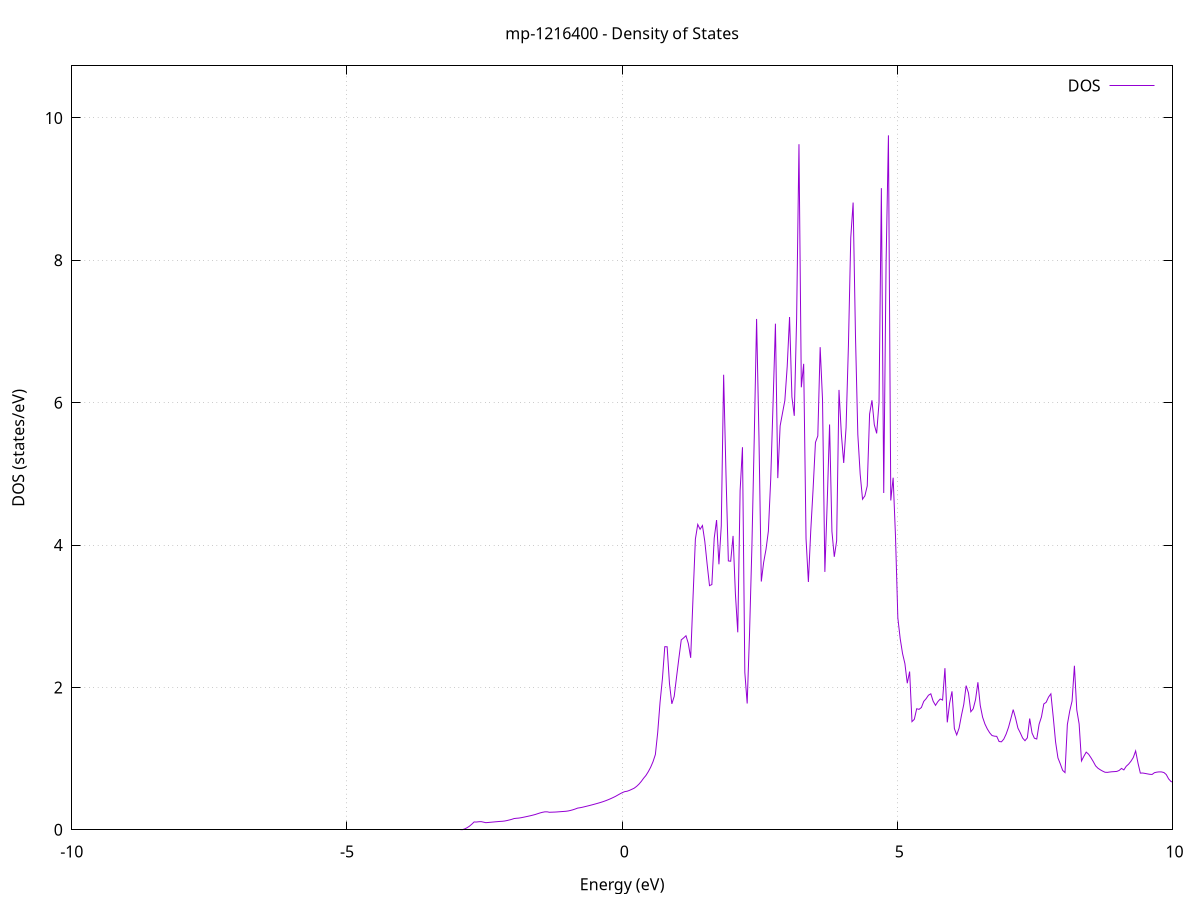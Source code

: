 set title 'mp-1216400 - Density of States'
set xlabel 'Energy (eV)'
set ylabel 'DOS (states/eV)'
set grid
set xrange [-10:10]
set yrange [0:10.732]
set xzeroaxis lt -1
set terminal png size 800,600
set output 'mp-1216400_dos_gnuplot.png'
plot '-' using 1:2 with lines title 'DOS'
-36.698300 0.000000
-36.655600 0.000000
-36.612800 0.000000
-36.570000 0.000000
-36.527200 0.000000
-36.484500 0.000000
-36.441700 0.000000
-36.398900 0.000000
-36.356100 0.000000
-36.313300 0.000000
-36.270600 0.000000
-36.227800 0.000000
-36.185000 0.000000
-36.142200 0.000000
-36.099500 0.000000
-36.056700 0.000000
-36.013900 0.000000
-35.971100 0.000000
-35.928300 0.000000
-35.885600 0.000000
-35.842800 0.000000
-35.800000 0.000000
-35.757200 0.000000
-35.714500 0.000000
-35.671700 0.000000
-35.628900 0.000000
-35.586100 0.000000
-35.543400 0.000000
-35.500600 0.000000
-35.457800 0.000000
-35.415000 0.000000
-35.372200 0.000000
-35.329500 0.000000
-35.286700 0.000000
-35.243900 0.000000
-35.201100 0.000000
-35.158400 0.000000
-35.115600 0.000000
-35.072800 0.000000
-35.030000 0.000000
-34.987200 0.000000
-34.944500 0.000000
-34.901700 0.000000
-34.858900 0.000000
-34.816100 0.000000
-34.773400 0.000000
-34.730600 0.000000
-34.687800 0.000000
-34.645000 0.000000
-34.602200 0.000000
-34.559500 0.000000
-34.516700 0.000000
-34.473900 0.000000
-34.431100 0.000000
-34.388400 0.000000
-34.345600 0.000000
-34.302800 0.000000
-34.260000 0.000000
-34.217300 0.000000
-34.174500 0.000000
-34.131700 0.000000
-34.088900 0.000000
-34.046100 0.000000
-34.003400 0.000000
-33.960600 0.000000
-33.917800 0.000000
-33.875000 0.000000
-33.832300 0.000000
-33.789500 0.000000
-33.746700 0.000000
-33.703900 0.000000
-33.661100 0.000000
-33.618400 0.000000
-33.575600 0.000000
-33.532800 0.000000
-33.490000 0.000000
-33.447300 0.000000
-33.404500 0.000000
-33.361700 0.000000
-33.318900 0.000000
-33.276100 0.000000
-33.233400 0.000000
-33.190600 0.000000
-33.147800 0.000000
-33.105000 0.000000
-33.062300 0.000000
-33.019500 0.000000
-32.976700 0.000000
-32.933900 0.000000
-32.891200 0.000000
-32.848400 0.000000
-32.805600 0.000000
-32.762800 0.000000
-32.720000 0.000000
-32.677300 0.000000
-32.634500 0.000000
-32.591700 0.000000
-32.548900 1.436100
-32.506200 1.641400
-32.463400 1.843200
-32.420600 2.239800
-32.377800 2.945700
-32.335000 1.891700
-32.292300 1.187000
-32.249500 0.962600
-32.206700 0.896200
-32.163900 0.988900
-32.121200 1.239400
-32.078400 3.789300
-32.035600 3.017500
-31.992800 3.376500
-31.950000 8.284500
-31.907300 3.490100
-31.864500 2.430200
-31.821700 1.828400
-31.778900 1.974800
-31.736200 2.270300
-31.693400 4.160800
-31.650600 2.658500
-31.607800 2.346700
-31.565100 1.902900
-31.522300 1.887600
-31.479500 1.955800
-31.436700 0.948300
-31.393900 0.000000
-31.351200 0.000000
-31.308400 0.000000
-31.265600 0.000000
-31.222800 0.000000
-31.180100 0.000000
-31.137300 0.000000
-31.094500 0.000000
-31.051700 0.000000
-31.008900 0.000000
-30.966200 0.000000
-30.923400 0.000000
-30.880600 0.000000
-30.837800 0.000000
-30.795100 0.000000
-30.752300 0.000000
-30.709500 0.000000
-30.666700 0.000000
-30.623900 0.000000
-30.581200 0.000000
-30.538400 0.000000
-30.495600 0.000000
-30.452800 0.000000
-30.410100 0.000000
-30.367300 0.000000
-30.324500 0.000000
-30.281700 0.000000
-30.239000 0.000000
-30.196200 0.000000
-30.153400 0.000000
-30.110600 0.000000
-30.067800 0.000000
-30.025100 0.000000
-29.982300 0.000000
-29.939500 0.000000
-29.896700 0.000000
-29.854000 0.000000
-29.811200 0.000000
-29.768400 0.000000
-29.725600 0.000000
-29.682800 0.000000
-29.640100 0.000000
-29.597300 0.000000
-29.554500 0.000000
-29.511700 0.000000
-29.469000 0.000000
-29.426200 0.000000
-29.383400 0.000000
-29.340600 0.000000
-29.297800 0.000000
-29.255100 0.000000
-29.212300 0.000000
-29.169500 0.000000
-29.126700 0.000000
-29.084000 0.000000
-29.041200 0.000000
-28.998400 0.000000
-28.955600 0.000000
-28.912900 0.000000
-28.870100 0.000000
-28.827300 0.000000
-28.784500 0.000000
-28.741700 0.000000
-28.699000 0.000000
-28.656200 0.000000
-28.613400 0.000000
-28.570600 0.000000
-28.527900 0.000000
-28.485100 0.000000
-28.442300 0.000000
-28.399500 0.000000
-28.356700 0.000000
-28.314000 0.000000
-28.271200 0.000000
-28.228400 0.000000
-28.185600 0.000000
-28.142900 0.000000
-28.100100 0.000000
-28.057300 0.000000
-28.014500 0.000000
-27.971700 0.000000
-27.929000 0.000000
-27.886200 0.000000
-27.843400 0.000000
-27.800600 0.000000
-27.757900 0.000000
-27.715100 0.000000
-27.672300 0.000000
-27.629500 0.000000
-27.586800 0.000000
-27.544000 0.000000
-27.501200 0.000000
-27.458400 0.000000
-27.415600 0.000000
-27.372900 0.000000
-27.330100 0.000000
-27.287300 0.000000
-27.244500 0.000000
-27.201800 0.000000
-27.159000 0.000000
-27.116200 0.000000
-27.073400 0.000000
-27.030600 0.000000
-26.987900 0.000000
-26.945100 0.000000
-26.902300 0.000000
-26.859500 0.000000
-26.816800 0.000000
-26.774000 0.000000
-26.731200 0.000000
-26.688400 0.000000
-26.645600 0.000000
-26.602900 0.000000
-26.560100 0.000000
-26.517300 0.000000
-26.474500 0.000000
-26.431800 0.000000
-26.389000 0.000000
-26.346200 0.000000
-26.303400 0.000000
-26.260700 0.000000
-26.217900 0.000000
-26.175100 0.000000
-26.132300 0.000000
-26.089500 0.000000
-26.046800 0.000000
-26.004000 0.000000
-25.961200 0.000000
-25.918400 0.000000
-25.875700 0.000000
-25.832900 0.000000
-25.790100 0.000000
-25.747300 0.000000
-25.704500 0.000000
-25.661800 0.000000
-25.619000 0.000000
-25.576200 0.000000
-25.533400 0.000000
-25.490700 0.000000
-25.447900 0.000000
-25.405100 0.000000
-25.362300 0.000000
-25.319600 0.000000
-25.276800 0.000000
-25.234000 0.000000
-25.191200 0.000000
-25.148400 0.000000
-25.105700 0.000000
-25.062900 0.000000
-25.020100 0.000000
-24.977300 0.000000
-24.934600 0.000000
-24.891800 0.000000
-24.849000 0.000000
-24.806200 0.000000
-24.763400 0.000000
-24.720700 0.000000
-24.677900 0.000000
-24.635100 0.000000
-24.592300 0.000000
-24.549600 0.000000
-24.506800 0.000000
-24.464000 0.000000
-24.421200 0.000000
-24.378400 0.000000
-24.335700 0.000000
-24.292900 0.000000
-24.250100 0.000000
-24.207300 0.000000
-24.164600 0.000000
-24.121800 0.000000
-24.079000 0.000000
-24.036200 0.000000
-23.993500 0.000000
-23.950700 0.000000
-23.907900 0.000000
-23.865100 0.000000
-23.822300 0.000000
-23.779600 0.000000
-23.736800 0.000000
-23.694000 0.000000
-23.651200 0.000000
-23.608500 0.000000
-23.565700 0.000000
-23.522900 0.000000
-23.480100 0.000000
-23.437300 0.000000
-23.394600 0.000000
-23.351800 0.000000
-23.309000 0.000000
-23.266200 0.000000
-23.223500 0.000000
-23.180700 0.000000
-23.137900 0.000000
-23.095100 0.000000
-23.052300 0.000000
-23.009600 0.000000
-22.966800 0.000000
-22.924000 0.000000
-22.881200 0.000000
-22.838500 0.000000
-22.795700 0.000000
-22.752900 0.000000
-22.710100 0.000000
-22.667400 0.000000
-22.624600 0.000000
-22.581800 0.000000
-22.539000 0.000000
-22.496200 0.000000
-22.453500 0.000000
-22.410700 0.000000
-22.367900 0.000000
-22.325100 0.000000
-22.282400 0.000000
-22.239600 0.000000
-22.196800 0.000000
-22.154000 0.000000
-22.111200 0.000000
-22.068500 0.000000
-22.025700 0.000000
-21.982900 0.000000
-21.940100 0.000000
-21.897400 0.000000
-21.854600 0.000000
-21.811800 0.000000
-21.769000 0.000000
-21.726200 0.000000
-21.683500 0.000000
-21.640700 0.000000
-21.597900 0.000000
-21.555100 0.000000
-21.512400 0.000000
-21.469600 0.000000
-21.426800 0.000000
-21.384000 0.000000
-21.341300 0.000000
-21.298500 0.000000
-21.255700 0.000000
-21.212900 0.000000
-21.170100 0.000000
-21.127400 0.000000
-21.084600 0.000000
-21.041800 0.000000
-20.999000 0.000000
-20.956300 0.000000
-20.913500 0.000000
-20.870700 0.000000
-20.827900 0.000000
-20.785100 0.000000
-20.742400 0.000000
-20.699600 0.000000
-20.656800 0.000000
-20.614000 0.000000
-20.571300 0.000000
-20.528500 0.000000
-20.485700 0.000000
-20.442900 0.000000
-20.400100 0.000000
-20.357400 0.000000
-20.314600 0.000000
-20.271800 0.000000
-20.229000 0.000000
-20.186300 0.000000
-20.143500 0.000000
-20.100700 0.000000
-20.057900 0.000000
-20.015200 0.000000
-19.972400 0.000000
-19.929600 0.000000
-19.886800 0.000000
-19.844000 0.000000
-19.801300 0.000000
-19.758500 0.000000
-19.715700 0.000000
-19.672900 0.000000
-19.630200 0.000000
-19.587400 0.000000
-19.544600 0.000000
-19.501800 0.000000
-19.459000 0.000000
-19.416300 0.000000
-19.373500 0.000000
-19.330700 0.000000
-19.287900 0.000000
-19.245200 0.000000
-19.202400 0.000000
-19.159600 0.000000
-19.116800 0.000000
-19.074000 0.000000
-19.031300 0.000000
-18.988500 0.000000
-18.945700 0.000000
-18.902900 0.000000
-18.860200 0.000000
-18.817400 0.000000
-18.774600 0.000000
-18.731800 0.000000
-18.689100 0.000000
-18.646300 0.000000
-18.603500 0.000000
-18.560700 0.000000
-18.517900 0.000000
-18.475200 0.000000
-18.432400 0.000000
-18.389600 0.000000
-18.346800 0.000000
-18.304100 0.000000
-18.261300 0.000000
-18.218500 0.000000
-18.175700 0.000000
-18.132900 0.000000
-18.090200 0.000000
-18.047400 0.000000
-18.004600 0.000000
-17.961800 0.000000
-17.919100 0.000000
-17.876300 0.000000
-17.833500 0.000000
-17.790700 0.000000
-17.747900 0.000000
-17.705200 0.000000
-17.662400 0.000000
-17.619600 0.000000
-17.576800 0.000000
-17.534100 0.000000
-17.491300 0.000000
-17.448500 0.000000
-17.405700 0.000000
-17.363000 0.000000
-17.320200 0.000000
-17.277400 0.000000
-17.234600 0.000000
-17.191800 0.000000
-17.149100 0.000000
-17.106300 0.000000
-17.063500 0.000000
-17.020700 0.000000
-16.978000 0.000000
-16.935200 0.000000
-16.892400 0.000000
-16.849600 0.000000
-16.806800 0.000000
-16.764100 0.000000
-16.721300 0.000000
-16.678500 0.000000
-16.635700 0.000000
-16.593000 0.000000
-16.550200 0.000000
-16.507400 0.000000
-16.464600 0.000000
-16.421800 0.000000
-16.379100 0.000000
-16.336300 0.000000
-16.293500 0.000000
-16.250700 0.000000
-16.208000 0.000000
-16.165200 0.000000
-16.122400 0.000000
-16.079600 0.000000
-16.036900 0.000000
-15.994100 0.000000
-15.951300 0.000000
-15.908500 0.000000
-15.865700 0.000000
-15.823000 0.000000
-15.780200 0.000000
-15.737400 0.000000
-15.694600 0.000000
-15.651900 0.000000
-15.609100 0.000000
-15.566300 0.000000
-15.523500 0.000000
-15.480700 0.000000
-15.438000 0.000000
-15.395200 0.000000
-15.352400 0.000000
-15.309600 0.000000
-15.266900 0.000000
-15.224100 0.000000
-15.181300 0.000000
-15.138500 0.000000
-15.095700 0.000000
-15.053000 0.000000
-15.010200 0.000000
-14.967400 0.000000
-14.924600 0.000000
-14.881900 0.000000
-14.839100 0.000000
-14.796300 0.000000
-14.753500 0.000000
-14.710800 0.000000
-14.668000 0.000000
-14.625200 0.000000
-14.582400 0.000000
-14.539600 0.000000
-14.496900 0.000000
-14.454100 0.000000
-14.411300 0.000000
-14.368500 0.000000
-14.325800 0.000000
-14.283000 0.000000
-14.240200 0.000000
-14.197400 0.000000
-14.154600 0.000000
-14.111900 0.000000
-14.069100 0.000000
-14.026300 0.000000
-13.983500 0.000000
-13.940800 0.000000
-13.898000 0.000000
-13.855200 0.000000
-13.812400 0.000000
-13.769600 0.000000
-13.726900 0.000000
-13.684100 0.000000
-13.641300 0.000000
-13.598500 0.000000
-13.555800 0.000000
-13.513000 0.000000
-13.470200 0.000000
-13.427400 0.000000
-13.384700 0.000000
-13.341900 0.000000
-13.299100 0.000000
-13.256300 0.000000
-13.213500 0.000000
-13.170800 0.000000
-13.128000 0.000000
-13.085200 0.000000
-13.042400 0.000000
-12.999700 0.000000
-12.956900 0.000000
-12.914100 0.000000
-12.871300 0.000000
-12.828500 0.000000
-12.785800 0.000000
-12.743000 0.000000
-12.700200 0.000000
-12.657400 0.000000
-12.614700 0.000000
-12.571900 0.000000
-12.529100 0.000000
-12.486300 0.000000
-12.443600 0.000000
-12.400800 0.000000
-12.358000 0.000000
-12.315200 0.000000
-12.272400 0.000000
-12.229700 0.000000
-12.186900 0.000000
-12.144100 0.000000
-12.101300 0.000000
-12.058600 0.000000
-12.015800 0.000000
-11.973000 0.000000
-11.930200 0.000000
-11.887400 0.000000
-11.844700 0.000000
-11.801900 0.000000
-11.759100 0.000000
-11.716300 0.000000
-11.673600 0.000000
-11.630800 0.000000
-11.588000 0.000000
-11.545200 0.000000
-11.502400 0.000000
-11.459700 0.000000
-11.416900 0.000000
-11.374100 0.000000
-11.331300 0.000000
-11.288600 0.000000
-11.245800 0.000000
-11.203000 0.000000
-11.160200 0.000000
-11.117500 0.000000
-11.074700 0.000000
-11.031900 0.000000
-10.989100 0.000000
-10.946300 0.000000
-10.903600 0.000000
-10.860800 0.000000
-10.818000 0.000000
-10.775200 0.000000
-10.732500 0.000000
-10.689700 0.000000
-10.646900 0.000000
-10.604100 0.000000
-10.561300 0.000000
-10.518600 0.000000
-10.475800 0.000000
-10.433000 0.000000
-10.390200 0.000000
-10.347500 0.000000
-10.304700 0.000000
-10.261900 0.000000
-10.219100 0.000000
-10.176300 0.000000
-10.133600 0.000000
-10.090800 0.000000
-10.048000 0.000000
-10.005200 0.000000
-9.962500 0.000000
-9.919700 0.000000
-9.876900 0.000000
-9.834100 0.000000
-9.791400 0.000000
-9.748600 0.000000
-9.705800 0.000000
-9.663000 0.000000
-9.620200 0.000000
-9.577500 0.000000
-9.534700 0.000000
-9.491900 0.000000
-9.449100 0.000000
-9.406400 0.000000
-9.363600 0.000000
-9.320800 0.000000
-9.278000 0.000000
-9.235200 0.000000
-9.192500 0.000000
-9.149700 0.000000
-9.106900 0.000000
-9.064100 0.000000
-9.021400 0.000000
-8.978600 0.000000
-8.935800 0.000000
-8.893000 0.000000
-8.850200 0.000000
-8.807500 0.000000
-8.764700 0.000000
-8.721900 0.000000
-8.679100 0.000000
-8.636400 0.000000
-8.593600 0.000000
-8.550800 0.000000
-8.508000 0.000000
-8.465300 0.000000
-8.422500 0.000000
-8.379700 0.000000
-8.336900 0.000000
-8.294100 0.000000
-8.251400 0.000000
-8.208600 0.000000
-8.165800 0.000000
-8.123000 0.000000
-8.080300 0.000000
-8.037500 0.000000
-7.994700 0.000000
-7.951900 0.000000
-7.909100 0.000000
-7.866400 0.000000
-7.823600 0.000000
-7.780800 0.000000
-7.738000 0.000000
-7.695300 0.000000
-7.652500 0.000000
-7.609700 0.000000
-7.566900 0.000000
-7.524100 0.000000
-7.481400 0.000000
-7.438600 0.000000
-7.395800 0.000000
-7.353000 0.000000
-7.310300 0.000000
-7.267500 0.000000
-7.224700 0.000000
-7.181900 0.000000
-7.139200 0.000000
-7.096400 0.000000
-7.053600 0.000000
-7.010800 0.000000
-6.968000 0.000000
-6.925300 0.000000
-6.882500 0.000000
-6.839700 0.000000
-6.796900 0.000000
-6.754200 0.000000
-6.711400 0.000000
-6.668600 0.000000
-6.625800 0.000000
-6.583000 0.000000
-6.540300 0.000000
-6.497500 0.000000
-6.454700 0.000000
-6.411900 0.000000
-6.369200 0.000000
-6.326400 0.000000
-6.283600 0.000000
-6.240800 0.000000
-6.198000 0.000000
-6.155300 0.000000
-6.112500 0.000000
-6.069700 0.000000
-6.026900 0.000000
-5.984200 0.000000
-5.941400 0.000000
-5.898600 0.000000
-5.855800 0.000000
-5.813100 0.000000
-5.770300 0.000000
-5.727500 0.000000
-5.684700 0.000000
-5.641900 0.000000
-5.599200 0.000000
-5.556400 0.000000
-5.513600 0.000000
-5.470800 0.000000
-5.428100 0.000000
-5.385300 0.000000
-5.342500 0.000000
-5.299700 0.000000
-5.256900 0.000000
-5.214200 0.000000
-5.171400 0.000000
-5.128600 0.000000
-5.085800 0.000000
-5.043100 0.000000
-5.000300 0.000000
-4.957500 0.000000
-4.914700 0.000000
-4.871900 0.000000
-4.829200 0.000000
-4.786400 0.000000
-4.743600 0.000000
-4.700800 0.000000
-4.658100 0.000000
-4.615300 0.000000
-4.572500 0.000000
-4.529700 0.000000
-4.487000 0.000000
-4.444200 0.000000
-4.401400 0.000000
-4.358600 0.000000
-4.315800 0.000000
-4.273100 0.000000
-4.230300 0.000000
-4.187500 0.000000
-4.144700 0.000000
-4.102000 0.000000
-4.059200 0.000000
-4.016400 0.000000
-3.973600 0.000000
-3.930800 0.000000
-3.888100 0.000000
-3.845300 0.000000
-3.802500 0.000000
-3.759700 0.000000
-3.717000 0.000000
-3.674200 0.000000
-3.631400 0.000000
-3.588600 0.000000
-3.545800 0.000000
-3.503100 0.000000
-3.460300 0.000000
-3.417500 0.000000
-3.374700 0.000000
-3.332000 0.000000
-3.289200 0.000000
-3.246400 0.000000
-3.203600 0.000000
-3.160900 0.000000
-3.118100 0.000000
-3.075300 0.000000
-3.032500 0.000000
-2.989700 0.000000
-2.947000 0.000000
-2.904200 0.001400
-2.861400 0.012000
-2.818600 0.028500
-2.775900 0.049900
-2.733100 0.077600
-2.690300 0.109400
-2.647500 0.109000
-2.604700 0.112900
-2.562000 0.114300
-2.519200 0.107100
-2.476400 0.099600
-2.433600 0.102600
-2.390900 0.105600
-2.348100 0.108600
-2.305300 0.111600
-2.262500 0.114600
-2.219700 0.117500
-2.177000 0.119400
-2.134200 0.123300
-2.091400 0.130000
-2.048600 0.137800
-2.005900 0.146700
-1.963100 0.157900
-1.920300 0.161600
-1.877500 0.164300
-1.834800 0.169800
-1.792000 0.176300
-1.749200 0.183300
-1.706400 0.190400
-1.663600 0.197800
-1.620900 0.206000
-1.578100 0.214900
-1.535300 0.225800
-1.492500 0.236400
-1.449800 0.245200
-1.407000 0.251700
-1.364200 0.252500
-1.321400 0.245800
-1.278600 0.247100
-1.235900 0.248300
-1.193100 0.250100
-1.150300 0.252600
-1.107500 0.255100
-1.064800 0.257500
-1.022000 0.259900
-0.979200 0.264600
-0.936400 0.272100
-0.893600 0.281100
-0.850900 0.292200
-0.808100 0.304700
-0.765300 0.309800
-0.722500 0.316400
-0.679800 0.324400
-0.637000 0.332400
-0.594200 0.340700
-0.551400 0.349300
-0.508700 0.358200
-0.465900 0.367300
-0.423100 0.376800
-0.380300 0.386800
-0.337500 0.397600
-0.294800 0.409700
-0.252000 0.422700
-0.209200 0.436800
-0.166400 0.452100
-0.123700 0.468100
-0.080900 0.486900
-0.038100 0.505400
0.004700 0.522600
0.047500 0.535900
0.090200 0.541400
0.133000 0.553600
0.175800 0.568500
0.218600 0.584200
0.261300 0.609100
0.304100 0.640100
0.346900 0.678600
0.389700 0.723900
0.432400 0.763500
0.475200 0.816400
0.518000 0.878600
0.560800 0.956000
0.603600 1.056500
0.646300 1.368600
0.689100 1.793500
0.731900 2.122800
0.774700 2.572000
0.817400 2.571000
0.860200 2.051200
0.903000 1.768900
0.945800 1.873900
0.988600 2.146500
1.031300 2.412100
1.074100 2.667400
1.116900 2.695200
1.159700 2.725900
1.202400 2.617100
1.245200 2.415600
1.288000 3.267500
1.330800 4.084200
1.373600 4.289800
1.416300 4.221900
1.459100 4.274500
1.501900 4.051400
1.544700 3.728500
1.587400 3.430000
1.630200 3.445200
1.673000 4.096300
1.715800 4.351600
1.758500 3.729600
1.801300 4.269500
1.844100 6.392800
1.886900 4.994800
1.929700 3.777300
1.972400 3.772600
2.015200 4.128800
2.058000 3.313600
2.100800 2.774400
2.143500 4.764300
2.186300 5.374400
2.229100 2.211000
2.271900 1.773700
2.314700 2.755800
2.357400 3.971500
2.400200 5.501100
2.443000 7.176800
2.485800 5.526400
2.528500 3.487600
2.571300 3.757500
2.614100 3.940800
2.656900 4.194900
2.699700 4.926100
2.742400 5.997800
2.785200 7.109800
2.828000 4.940100
2.870800 5.674700
2.913500 5.853300
2.956300 6.030400
2.999100 6.507400
3.041900 7.203500
3.084600 6.081100
3.127400 5.815800
3.170200 7.180900
3.213000 9.631200
3.255800 6.216400
3.298500 6.546200
3.341300 4.090600
3.384100 3.481300
3.426900 4.199600
3.469600 4.786700
3.512400 5.441800
3.555200 5.532600
3.598000 6.780300
3.640800 6.045300
3.683500 3.622800
3.726300 4.601200
3.769100 5.694300
3.811900 4.191400
3.854600 3.834700
3.897400 4.059700
3.940200 6.179600
3.983000 5.560100
4.025800 5.153600
4.068500 5.648300
4.111300 6.797700
4.154100 8.320100
4.196900 8.812100
4.239600 6.944400
4.282400 5.552600
4.325200 4.995700
4.368000 4.643500
4.410700 4.691600
4.453500 4.830600
4.496300 5.840700
4.539100 6.034100
4.581900 5.691300
4.624600 5.568500
4.667400 6.001000
4.710200 9.014400
4.753000 4.731500
4.795700 7.958800
4.838500 9.756500
4.881300 4.626900
4.924100 4.946300
4.966900 4.121500
5.009600 2.975500
5.052400 2.684200
5.095200 2.475000
5.138000 2.333300
5.180700 2.058700
5.223500 2.223100
5.266300 1.519200
5.309100 1.552300
5.351900 1.700100
5.394600 1.691800
5.437400 1.717700
5.480200 1.803900
5.523000 1.841200
5.565700 1.890200
5.608500 1.910400
5.651300 1.805800
5.694100 1.748100
5.736800 1.800700
5.779600 1.837100
5.822400 1.822300
5.865200 2.270200
5.908000 1.509100
5.950700 1.781900
5.993500 1.944900
6.036300 1.423000
6.079100 1.332700
6.121800 1.426900
6.164600 1.604300
6.207400 1.761700
6.250200 2.025000
6.293000 1.921800
6.335700 1.658300
6.378500 1.699500
6.421300 1.828000
6.464100 2.072200
6.506800 1.747200
6.549600 1.582100
6.592400 1.485000
6.635200 1.416500
6.678000 1.362700
6.720700 1.323900
6.763500 1.315300
6.806300 1.312300
6.849100 1.240000
6.891800 1.235600
6.934600 1.273800
6.977400 1.345100
7.020200 1.439000
7.062900 1.560800
7.105700 1.688200
7.148500 1.569300
7.191300 1.428300
7.234100 1.362200
7.276800 1.288800
7.319600 1.251300
7.362400 1.291800
7.405200 1.562500
7.447900 1.359000
7.490700 1.286300
7.533500 1.274800
7.576300 1.483500
7.619100 1.585700
7.661800 1.767800
7.704600 1.790800
7.747400 1.863900
7.790200 1.909900
7.832900 1.584700
7.875700 1.232700
7.918500 1.010000
7.961300 0.926100
8.004100 0.834600
8.046800 0.803300
8.089600 1.478600
8.132400 1.667100
8.175200 1.808100
8.217900 2.304200
8.260700 1.684000
8.303500 1.486700
8.346300 0.967000
8.389000 1.031700
8.431800 1.090800
8.474600 1.062400
8.517400 1.013400
8.560200 0.958700
8.602900 0.897900
8.645700 0.864500
8.688500 0.842500
8.731300 0.823900
8.774000 0.808100
8.816800 0.806700
8.859600 0.811600
8.902400 0.815200
8.945200 0.817200
8.987900 0.820000
9.030700 0.833500
9.073500 0.862100
9.116300 0.841100
9.159000 0.891700
9.201800 0.921800
9.244600 0.962600
9.287400 1.014900
9.330200 1.107700
9.372900 0.938000
9.415700 0.796000
9.458500 0.797400
9.501300 0.791600
9.544000 0.785300
9.586800 0.779400
9.629600 0.777400
9.672400 0.802100
9.715100 0.809600
9.757900 0.813500
9.800700 0.812600
9.843500 0.804600
9.886300 0.776300
9.929000 0.715500
9.971800 0.678400
10.014600 0.666400
10.057400 0.666200
10.100100 0.652400
10.142900 0.639000
10.185700 0.626200
10.228500 0.614000
10.271300 0.602500
10.314000 0.592900
10.356800 0.585200
10.399600 0.577800
10.442400 0.570800
10.485100 0.564000
10.527900 0.570300
10.570700 0.580900
10.613500 0.588000
10.656300 0.600500
10.699000 0.635200
10.741800 0.643700
10.784600 0.648200
10.827400 0.667400
10.870100 0.647500
10.912900 0.641300
10.955700 0.475000
10.998500 0.473000
11.041200 0.471000
11.084000 0.469100
11.126800 0.469000
11.169600 0.477800
11.212400 0.493000
11.255100 0.514100
11.297900 0.521600
11.340700 0.517400
11.383500 0.503900
11.426200 0.487300
11.469000 0.501400
11.511800 0.468500
11.554600 0.359500
11.597400 0.282900
11.640100 0.282700
11.682900 0.284200
11.725700 0.286800
11.768500 0.290400
11.811200 0.294700
11.854000 0.299700
11.896800 0.304600
11.939600 0.309400
11.982300 0.314000
12.025100 0.319300
12.067900 0.340100
12.110700 0.372600
12.153500 0.428700
12.196200 0.513800
12.239000 0.625900
12.281800 0.724200
12.324600 0.740000
12.367300 0.681800
12.410100 0.612100
12.452900 0.578100
12.495700 0.565600
12.538500 0.547600
12.581200 0.548300
12.624000 0.550200
12.666800 0.507000
12.709600 0.490100
12.752300 0.553100
12.795100 0.776800
12.837900 0.710300
12.880700 0.640700
12.923500 0.605200
12.966200 0.586400
13.009000 0.569900
13.051800 0.543800
13.094600 0.519000
13.137300 0.485200
13.180100 0.448600
13.222900 0.456700
13.265700 0.497600
13.308400 0.530400
13.351200 0.557200
13.394000 0.577500
13.436800 0.585200
13.479600 0.582700
13.522300 0.630200
13.565100 0.754400
13.607900 0.833200
13.650700 0.819700
13.693400 0.807500
13.736200 0.810900
13.779000 0.823000
13.821800 0.859600
13.864600 0.953400
13.907300 0.995300
13.950100 0.929200
13.992900 0.870900
14.035700 0.804500
14.078400 0.763100
14.121200 0.720400
14.164000 0.674200
14.206800 0.627900
14.249600 0.591400
14.292300 0.566400
14.335100 0.549000
14.377900 0.536300
14.420700 0.527200
14.463400 0.519200
14.506200 0.511200
14.549000 0.503100
14.591800 0.630200
14.634500 0.757500
14.677300 0.793500
14.720100 0.715400
14.762900 0.621200
14.805700 0.522700
14.848400 0.512200
14.891200 0.504600
14.934000 0.497500
14.976800 0.490600
15.019500 0.483500
15.062300 0.467200
15.105100 0.472100
15.147900 0.487800
15.190700 0.520300
15.233400 0.552500
15.276200 0.586100
15.319000 0.663000
15.361800 0.686500
15.404500 0.716300
15.447300 0.756200
15.490100 0.780000
15.532900 0.788000
15.575700 0.777800
15.618400 0.743600
15.661200 0.697100
15.704000 0.676400
15.746800 0.661900
15.789500 0.656900
15.832300 0.650800
15.875100 0.614200
15.917900 0.607000
15.960600 0.601000
16.003400 0.603200
16.046200 0.613900
16.089000 0.698400
16.131800 0.890600
16.174500 1.090600
16.217300 1.038400
16.260100 1.059700
16.302900 1.115700
16.345600 1.019100
16.388400 0.931300
16.431200 0.910100
16.474000 0.877300
16.516800 0.833300
16.559500 0.783000
16.602300 0.733600
16.645100 0.711200
16.687900 0.700200
16.730600 0.729500
16.773400 0.820000
16.816200 0.805200
16.859000 0.831000
16.901800 0.850100
16.944500 0.877700
16.987300 0.894600
17.030100 0.893600
17.072900 0.882900
17.115600 0.850600
17.158400 0.844100
17.201200 0.884900
17.244000 0.869600
17.286700 0.807300
17.329500 0.835100
17.372300 0.886100
17.415100 0.952600
17.457900 1.006600
17.500600 1.018600
17.543400 1.000600
17.586200 1.005000
17.629000 1.003600
17.671700 1.000100
17.714500 1.007400
17.757300 0.950500
17.800100 0.923200
17.842900 0.912400
17.885600 0.909700
17.928400 0.905700
17.971200 0.902700
18.014000 0.897900
18.056700 0.901700
18.099500 0.913400
18.142300 0.918000
18.185100 0.935600
18.227900 0.957300
18.270600 0.942800
18.313400 0.937300
18.356200 0.942000
18.399000 0.931700
18.441700 0.931600
18.484500 0.929800
18.527300 0.930500
18.570100 0.925300
18.612800 0.921300
18.655600 0.926600
18.698400 0.934000
18.741200 0.947400
18.784000 0.976700
18.826700 1.007900
18.869500 1.060900
18.912300 1.030000
18.955100 1.014300
18.997800 0.993900
19.040600 0.983700
19.083400 0.984200
19.126200 1.051000
19.169000 0.996600
19.211700 0.991400
19.254500 0.991000
19.297300 0.997800
19.340100 1.013400
19.382800 1.040700
19.425600 1.071000
19.468400 1.131200
19.511200 1.169600
19.554000 1.171200
19.596700 1.161400
19.639500 1.161600
19.682300 1.158000
19.725100 1.145100
19.767800 1.129000
19.810600 1.100600
19.853400 1.066900
19.896200 1.050100
19.938900 1.042500
19.981700 1.042400
20.024500 1.047700
20.067300 1.058000
20.110100 1.070300
20.152800 1.053800
20.195600 1.030700
20.238400 1.027900
20.281200 1.041800
20.323900 1.063900
20.366700 1.070700
20.409500 1.087500
20.452300 1.116000
20.495100 1.153500
20.537800 1.179700
20.580600 1.195400
20.623400 1.228900
20.666200 1.301300
20.708900 1.199000
20.751700 1.160000
20.794500 1.130700
20.837300 1.114900
20.880100 1.108400
20.922800 1.095600
20.965600 1.078700
21.008400 1.081300
21.051200 1.081600
21.093900 1.078600
21.136700 1.071800
21.179500 1.085800
21.222300 1.125500
21.265000 1.134100
21.307800 1.127600
21.350600 1.129900
21.393400 1.137700
21.436200 1.150300
21.478900 1.163000
21.521700 1.167900
21.564500 1.178500
21.607300 1.193200
21.650000 1.200100
21.692800 1.207300
21.735600 1.220800
21.778400 1.244400
21.821200 1.236800
21.863900 1.209500
21.906700 1.181900
21.949500 1.164400
21.992300 1.150700
22.035000 1.127300
22.077800 1.112400
22.120600 1.091300
22.163400 1.072500
22.206200 1.058600
22.248900 1.049400
22.291700 1.040400
22.334500 1.033700
22.377300 1.037300
22.420000 1.039300
22.462800 1.044500
22.505600 1.045900
22.548400 1.042000
22.591100 1.035400
22.633900 1.031800
22.676700 1.037400
22.719500 1.038800
22.762300 1.035600
22.805000 1.037800
22.847800 1.037300
22.890600 1.040500
22.933400 1.035500
22.976100 1.020100
23.018900 1.000200
23.061700 0.986100
23.104500 0.971300
23.147300 0.957300
23.190000 0.946400
23.232800 0.943700
23.275600 0.967100
23.318400 0.970100
23.361100 0.966700
23.403900 0.960000
23.446700 0.952800
23.489500 0.943200
23.532300 0.937000
23.575000 0.933100
23.617800 0.947200
23.660600 0.965700
23.703400 0.974300
23.746100 0.980900
23.788900 0.990900
23.831700 1.005900
23.874500 1.016800
23.917200 1.019200
23.960000 1.019500
24.002800 1.019800
24.045600 1.018500
24.088400 1.016500
24.131100 1.016400
24.173900 1.017500
24.216700 1.014800
24.259500 1.013000
24.302200 1.012500
24.345000 1.010700
24.387800 1.008500
24.430600 1.005200
24.473400 0.999600
24.516100 0.992200
24.558900 0.982400
24.601700 0.970400
24.644500 0.963300
24.687200 0.960500
24.730000 0.960800
24.772800 0.963800
24.815600 0.965800
24.858300 0.965800
24.901100 0.963600
24.943900 0.960300
24.986700 0.955600
25.029500 0.946100
25.072200 0.931600
25.115000 0.915900
25.157800 0.901200
25.200600 0.890000
25.243300 0.887700
25.286100 0.893700
25.328900 0.931100
25.371700 0.988500
25.414500 1.011800
25.457200 1.001900
25.500000 0.991100
25.542800 0.979900
25.585600 0.972900
25.628300 0.965000
25.671100 0.958200
25.713900 0.967000
25.756700 0.959900
25.799500 0.939600
25.842200 0.918500
25.885000 0.917100
25.927800 0.944300
25.970600 0.986700
26.013300 1.029500
26.056100 1.040400
26.098900 0.976200
26.141700 0.957500
26.184400 0.950000
26.227200 0.976700
26.270000 0.977500
26.312800 0.998000
26.355600 0.989200
26.398300 0.948000
26.441100 0.925500
26.483900 0.914100
26.526700 0.899500
26.569400 0.882900
26.612200 0.878400
26.655000 0.893800
26.697800 0.916800
26.740600 1.018000
26.783300 1.059700
26.826100 1.119400
26.868900 1.183600
26.911700 1.135900
26.954400 1.110900
26.997200 1.095000
27.040000 1.088800
27.082800 1.072800
27.125600 1.054500
27.168300 1.038400
27.211100 1.022300
27.253900 1.004500
27.296700 0.987300
27.339400 0.963600
27.382200 0.933600
27.425000 0.936900
27.467800 0.985200
27.510500 1.010600
27.553300 1.047000
27.596100 1.081400
27.638900 1.101700
27.681700 1.120200
27.724400 1.144200
27.767200 1.168800
27.810000 1.192600
27.852800 1.239500
27.895500 1.237100
27.938300 1.209200
27.981100 1.216400
28.023900 1.234500
28.066700 1.258500
28.109400 1.281400
28.152200 1.299300
28.195000 1.322000
28.237800 1.341500
28.280500 1.356700
28.323300 1.359200
28.366100 1.387200
28.408900 1.398900
28.451700 1.399500
28.494400 1.379100
28.537200 1.370600
28.580000 1.366500
28.622800 1.345700
28.665500 1.307200
28.708300 1.268900
28.751100 1.254800
28.793900 1.248800
28.836600 1.249000
28.879400 1.260700
28.922200 1.272900
28.965000 1.270100
29.007800 1.264700
29.050500 1.258900
29.093300 1.257500
29.136100 1.271200
29.178900 1.283000
29.221600 1.291900
29.264400 1.298100
29.307200 1.300900
29.350000 1.306900
29.392800 1.325700
29.435500 1.531400
29.478300 1.365100
29.521100 1.354100
29.563900 1.363200
29.606600 1.384300
29.649400 1.404200
29.692200 1.394300
29.735000 1.386200
29.777800 1.426300
29.820500 1.449900
29.863300 1.382700
29.906100 1.347000
29.948900 1.331900
29.991600 1.315800
30.034400 1.326200
30.077200 1.268500
30.120000 1.211900
30.162700 1.183100
30.205500 1.167600
30.248300 1.160800
30.291100 1.189200
30.333900 1.191300
30.376600 1.204300
30.419400 1.189900
30.462200 1.190500
30.505000 1.206500
30.547700 1.213600
30.590500 1.214500
30.633300 1.202400
30.676100 1.193600
30.718900 1.207300
30.761600 1.235100
30.804400 1.250300
30.847200 1.168100
30.890000 1.154400
30.932700 1.124400
30.975500 1.081200
31.018300 1.060500
31.061100 1.062500
31.103900 1.075700
31.146600 1.100600
31.189400 1.113800
31.232200 1.141200
31.275000 1.148500
31.317700 1.115300
31.360500 1.091900
31.403300 1.082800
31.446100 1.078200
31.488800 1.056300
31.531600 1.020700
31.574400 1.051800
31.617200 1.062200
31.660000 1.077000
31.702700 1.093300
31.745500 1.110400
31.788300 1.126400
31.831100 1.117100
31.873800 1.109100
31.916600 1.112100
31.959400 1.097200
32.002200 1.078700
32.045000 1.056400
32.087700 1.048900
32.130500 1.045400
32.173300 1.028300
32.216100 0.980600
32.258800 0.971900
32.301600 0.916600
32.344400 0.861800
32.387200 0.832200
32.430000 0.858500
32.472700 0.900100
32.515500 0.944100
32.558300 0.943600
32.601100 0.909900
32.643800 0.887100
32.686600 0.870900
32.729400 0.847000
32.772200 0.820200
32.814900 0.796600
32.857700 0.768200
32.900500 0.747600
32.943300 0.735800
32.986100 0.736100
33.028800 0.736900
33.071600 0.742100
33.114400 0.744300
33.157200 0.739900
33.199900 0.746200
33.242700 0.747500
33.285500 0.741800
33.328300 0.732900
33.371100 0.721700
33.413800 0.714900
33.456600 0.713900
33.499400 0.816100
33.542200 0.666000
33.584900 0.665000
33.627700 0.684400
33.670500 0.706200
33.713300 0.742700
33.756100 0.763300
33.798800 0.792000
33.841600 0.833700
33.884400 0.882700
33.927200 0.933400
33.969900 0.984200
34.012700 1.037300
34.055500 1.090700
34.098300 1.135100
34.141000 1.145800
34.183800 1.183100
34.226600 1.091400
34.269400 1.103200
34.312200 1.115800
34.354900 1.144900
34.397700 1.205500
34.440500 1.300800
34.483300 1.499300
34.526000 1.583200
34.568800 1.612700
34.611600 1.629100
34.654400 1.688400
34.697200 1.669600
34.739900 1.620700
34.782700 1.571600
34.825500 1.580100
34.868300 1.603400
34.911000 1.745000
34.953800 1.686100
34.996600 1.846900
35.039400 1.963800
35.082200 2.090500
35.124900 2.152100
35.167700 2.108000
35.210500 2.050600
35.253300 2.015100
35.296000 2.065400
35.338800 2.105100
35.381600 2.252800
35.424400 2.558000
35.467100 4.320700
35.509900 3.144300
35.552700 2.451700
35.595500 2.153000
35.638300 1.995600
35.681000 1.881900
35.723800 1.792200
35.766600 1.663800
35.809400 1.596400
35.852100 1.569300
35.894900 1.613800
35.937700 1.631900
35.980500 1.594800
36.023300 1.585800
36.066000 1.568200
36.108800 1.543000
36.151600 1.475600
36.194400 1.504900
36.237100 1.492700
36.279900 1.404900
36.322700 1.370100
36.365500 1.341600
36.408200 1.314800
36.451000 1.272900
36.493800 1.310600
36.536600 1.299400
36.579400 1.240200
36.622100 1.222100
36.664900 1.228300
36.707700 1.215100
36.750500 1.202900
36.793200 1.187700
36.836000 1.181500
36.878800 1.183800
36.921600 1.176200
36.964400 1.150300
37.007100 1.122200
37.049900 1.127200
37.092700 1.148100
37.135500 1.155200
37.178200 1.198100
37.221000 1.209800
37.263800 1.215600
37.306600 1.260700
37.349400 1.307200
37.392100 1.359400
37.434900 1.476300
37.477700 1.379200
37.520500 1.354800
37.563200 1.336500
37.606000 1.298300
37.648800 1.257200
37.691600 1.214200
37.734300 1.188400
37.777100 1.171500
37.819900 1.147900
37.862700 1.119600
37.905500 1.091300
37.948200 1.067200
37.991000 1.049400
38.033800 1.035500
38.076600 1.023700
38.119300 1.021400
38.162100 1.025300
38.204900 1.021200
38.247700 1.020800
38.290500 1.037600
38.333200 1.044100
38.376000 1.038300
38.418800 1.015400
38.461600 1.000700
38.504300 0.982900
38.547100 0.964800
38.589900 0.967300
38.632700 0.974500
38.675500 0.989400
38.718200 1.024500
38.761000 1.049100
38.803800 1.060500
38.846600 1.055500
38.889300 1.053000
38.932100 1.096500
38.974900 1.107500
39.017700 1.108600
39.060400 1.091800
39.103200 1.043500
39.146000 1.001000
39.188800 0.967800
39.231600 0.981400
39.274300 0.970200
39.317100 0.967400
39.359900 0.971900
39.402700 0.983500
39.445400 0.991700
39.488200 1.016000
39.531000 1.076000
39.573800 1.117100
39.616600 1.130800
39.659300 1.132000
39.702100 1.129700
39.744900 1.106800
39.787700 1.089200
39.830400 1.077500
39.873200 1.075900
39.916000 1.084900
39.958800 1.047000
40.001600 1.032400
40.044300 1.029300
40.087100 1.023300
40.129900 1.011900
40.172700 0.997400
40.215400 0.982300
40.258200 0.964600
40.301000 0.945700
40.343800 0.925900
40.386500 0.899900
40.429300 0.870300
40.472100 0.859700
40.514900 0.851900
40.557700 0.840400
40.600400 0.829300
40.643200 0.822900
40.686000 0.803800
40.728800 0.785900
40.771500 0.784900
40.814300 0.777900
40.857100 0.761400
40.899900 0.746200
40.942700 0.745600
40.985400 0.745000
41.028200 0.744600
41.071000 0.737200
41.113800 0.721000
41.156500 0.711700
41.199300 0.710000
41.242100 0.708100
41.284900 0.686900
41.327700 0.676500
41.370400 0.672100
41.413200 0.664800
41.456000 0.652200
41.498800 0.621700
41.541500 0.616400
41.584300 0.589600
41.627100 0.542100
41.669900 0.504200
41.712600 0.496300
41.755400 0.509500
41.798200 0.516000
41.841000 0.489000
41.883800 0.462300
41.926500 0.427900
41.969300 0.413800
42.012100 0.417400
42.054900 0.430800
42.097600 0.445300
42.140400 0.447200
42.183200 0.439500
42.226000 0.419500
42.268800 0.374300
42.311500 0.332400
42.354300 0.288900
42.397100 0.237000
42.439900 0.184100
42.482600 0.149100
42.525400 0.129000
42.568200 0.115300
42.611000 0.105300
42.653800 0.096900
42.696500 0.089500
42.739300 0.082800
42.782100 0.076900
42.824900 0.071900
42.867600 0.067600
42.910400 0.063600
42.953200 0.059800
42.996000 0.056300
43.038700 0.053000
43.081500 0.049900
43.124300 0.047000
43.167100 0.044200
43.209900 0.041400
43.252600 0.038900
43.295400 0.036400
43.338200 0.034000
43.381000 0.031800
43.423700 0.029600
43.466500 0.027600
43.509300 0.025700
43.552100 0.024000
43.594900 0.022300
43.637600 0.020700
43.680400 0.019200
43.723200 0.017700
43.766000 0.016400
43.808700 0.015100
43.851500 0.013900
43.894300 0.012700
43.937100 0.011700
43.979900 0.010700
44.022600 0.009800
44.065400 0.009000
44.108200 0.008200
44.151000 0.007400
44.193700 0.006600
44.236500 0.006000
44.279300 0.005300
44.322100 0.004700
44.364800 0.004100
44.407600 0.003600
44.450400 0.003100
44.493200 0.002700
44.536000 0.002300
44.578700 0.001900
44.621500 0.001500
44.664300 0.001200
44.707100 0.000900
44.749800 0.000600
44.792600 0.000400
44.835400 0.000200
44.878200 0.000000
44.921000 0.000000
44.963700 0.000000
45.006500 0.000000
45.049300 0.000000
45.092100 0.000000
45.134800 0.000000
45.177600 0.000000
45.220400 0.000000
45.263200 0.000000
45.306000 0.000000
45.348700 0.000000
45.391500 0.000000
45.434300 0.000000
45.477100 0.000000
45.519800 0.000000
45.562600 0.000000
45.605400 0.000000
45.648200 0.000000
45.690900 0.000000
45.733700 0.000000
45.776500 0.000000
45.819300 0.000000
45.862100 0.000000
45.904800 0.000000
45.947600 0.000000
45.990400 0.000000
46.033200 0.000000
46.075900 0.000000
46.118700 0.000000
46.161500 0.000000
46.204300 0.000000
46.247100 0.000000
46.289800 0.000000
46.332600 0.000000
46.375400 0.000000
46.418200 0.000000
46.460900 0.000000
46.503700 0.000000
46.546500 0.000000
46.589300 0.000000
46.632100 0.000000
46.674800 0.000000
46.717600 0.000000
46.760400 0.000000
46.803200 0.000000
46.845900 0.000000
46.888700 0.000000
46.931500 0.000000
46.974300 0.000000
47.017000 0.000000
47.059800 0.000000
47.102600 0.000000
47.145400 0.000000
47.188200 0.000000
47.230900 0.000000
47.273700 0.000000
47.316500 0.000000
47.359300 0.000000
47.402000 0.000000
47.444800 0.000000
47.487600 0.000000
47.530400 0.000000
47.573200 0.000000
47.615900 0.000000
47.658700 0.000000
47.701500 0.000000
47.744300 0.000000
47.787000 0.000000
47.829800 0.000000
47.872600 0.000000
47.915400 0.000000
47.958200 0.000000
48.000900 0.000000
48.043700 0.000000
48.086500 0.000000
48.129300 0.000000
48.172000 0.000000
48.214800 0.000000
48.257600 0.000000
48.300400 0.000000
48.343100 0.000000
48.385900 0.000000
48.428700 0.000000
48.471500 0.000000
48.514300 0.000000
48.557000 0.000000
48.599800 0.000000
48.642600 0.000000
48.685400 0.000000
48.728100 0.000000
48.770900 0.000000
48.813700 0.000000
48.856500 0.000000
e
